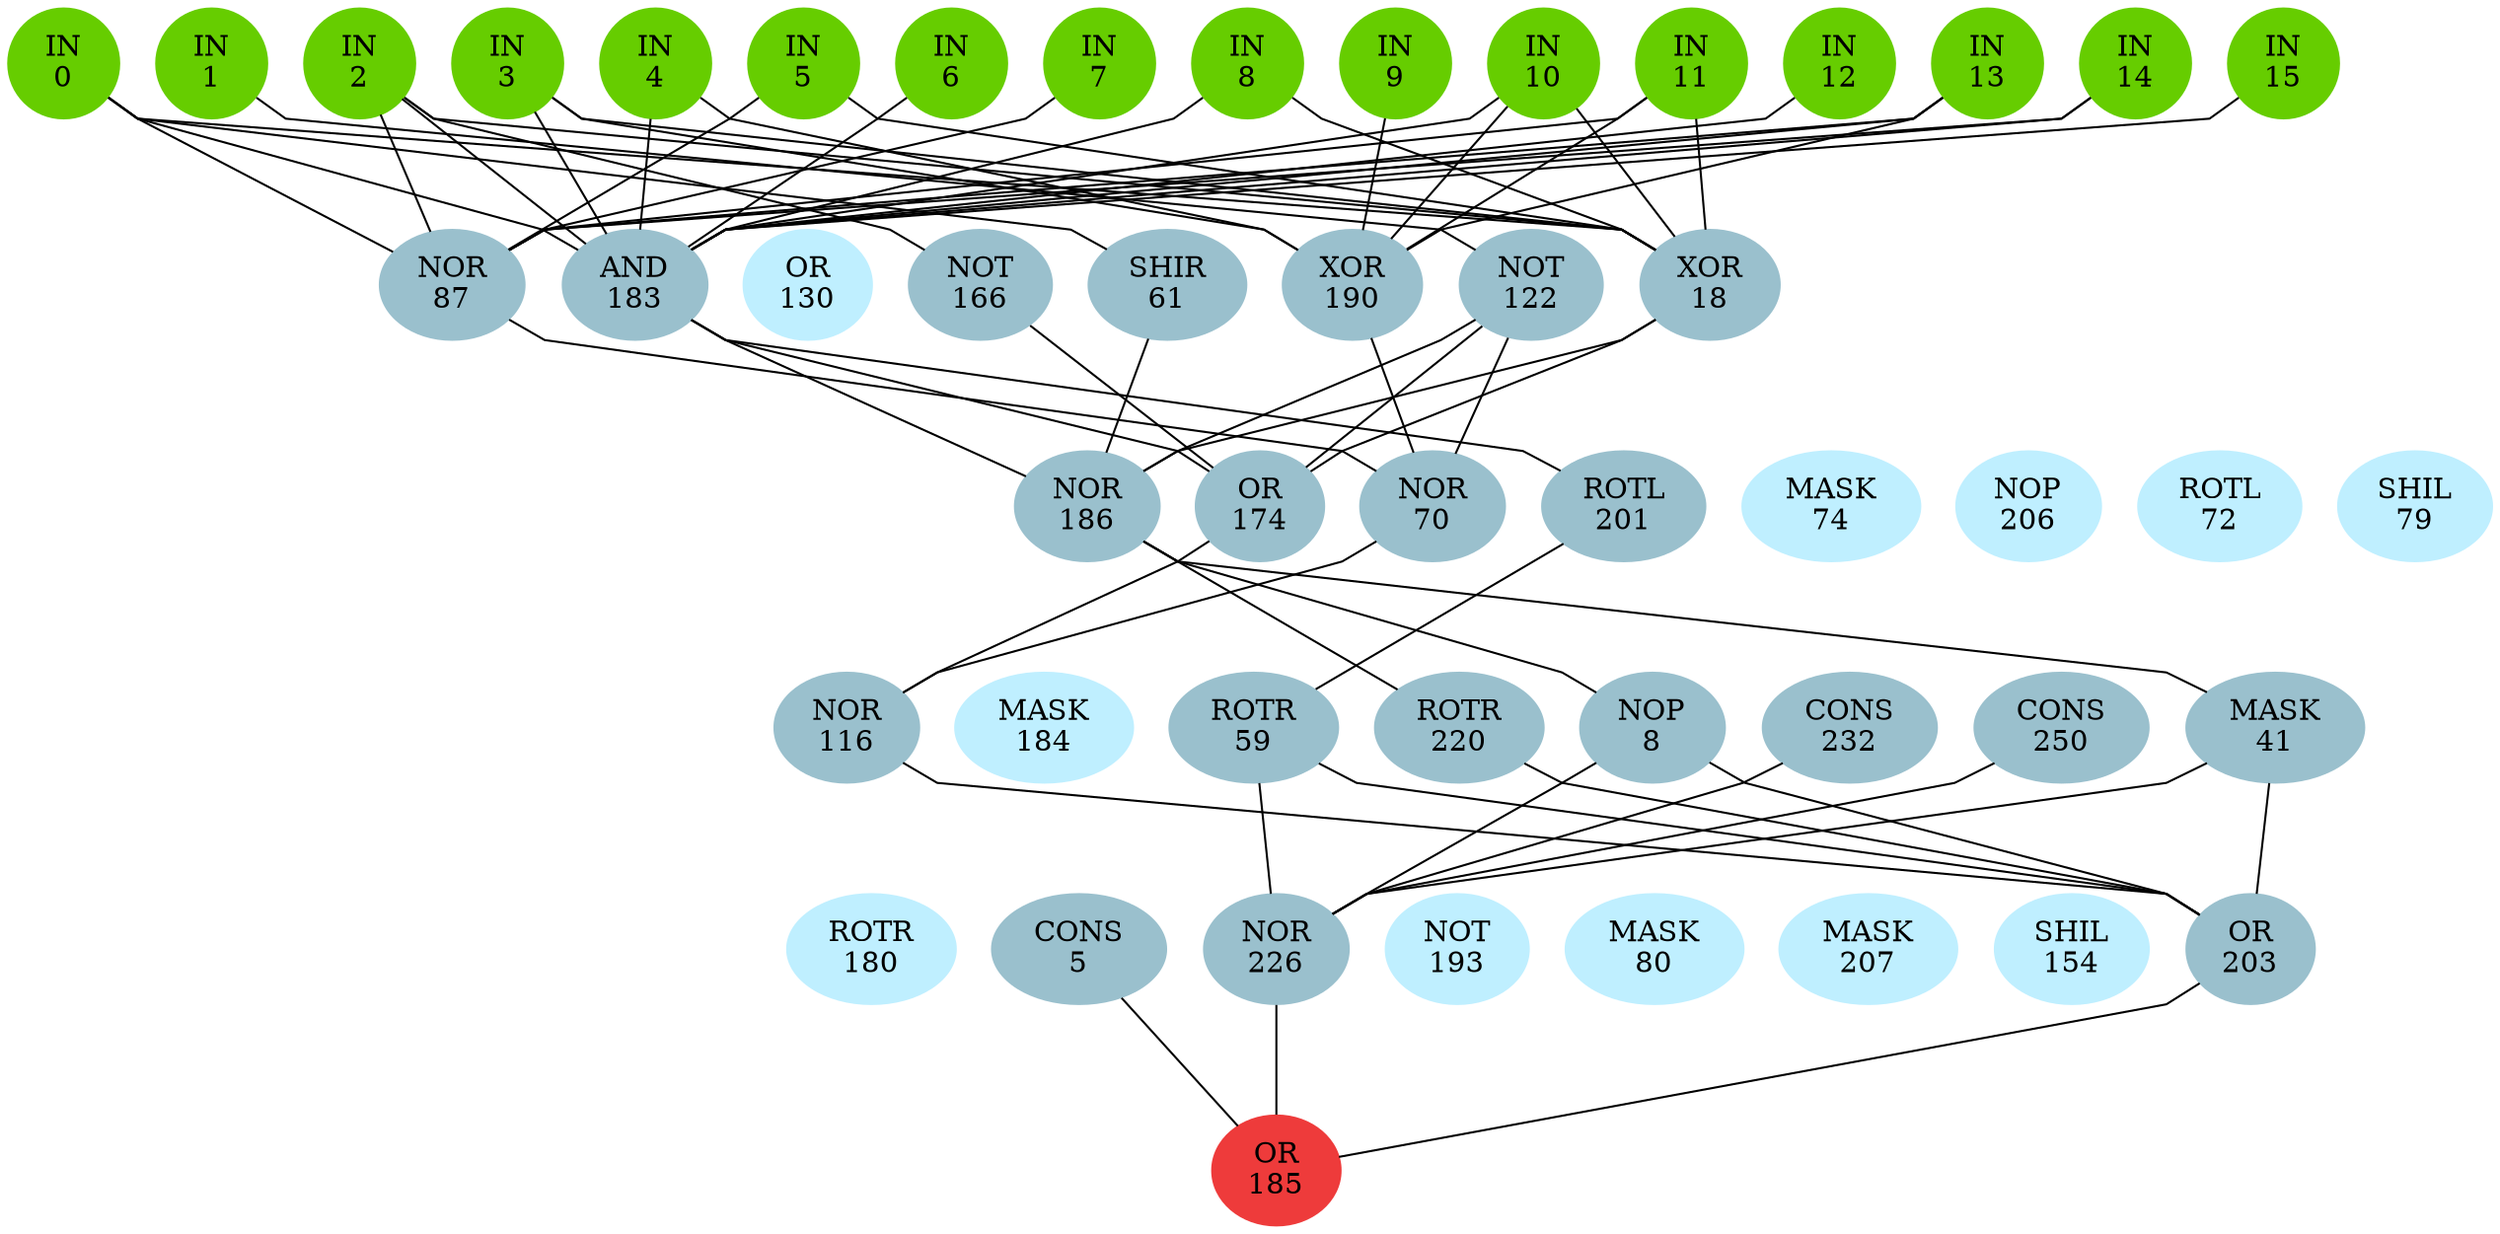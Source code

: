 graph EACircuit {
rankdir=BT;
ranksep=0.75;
ordering=out;
splines=polyline;
node [style=filled, color=lightblue2];

{ rank=same;
node [color=chartreuse3];
"-1_0"[label="IN\n0"];
node [color=chartreuse3];
"-1_1"[label="IN\n1"];
node [color=chartreuse3];
"-1_2"[label="IN\n2"];
node [color=chartreuse3];
"-1_3"[label="IN\n3"];
node [color=chartreuse3];
"-1_4"[label="IN\n4"];
node [color=chartreuse3];
"-1_5"[label="IN\n5"];
node [color=chartreuse3];
"-1_6"[label="IN\n6"];
node [color=chartreuse3];
"-1_7"[label="IN\n7"];
node [color=chartreuse3];
"-1_8"[label="IN\n8"];
node [color=chartreuse3];
"-1_9"[label="IN\n9"];
node [color=chartreuse3];
"-1_10"[label="IN\n10"];
node [color=chartreuse3];
"-1_11"[label="IN\n11"];
node [color=chartreuse3];
"-1_12"[label="IN\n12"];
node [color=chartreuse3];
"-1_13"[label="IN\n13"];
node [color=chartreuse3];
"-1_14"[label="IN\n14"];
node [color=chartreuse3];
"-1_15"[label="IN\n15"];
}
{ rank=same;
node [color=lightblue3];
"0_0"[label="NOR\n87"];
node [color=lightblue3];
"0_1"[label="AND\n183"];
node [color=lightblue1];
"0_2"[label="OR\n130"];
node [color=lightblue3];
"0_3"[label="NOT\n166"];
node [color=lightblue3];
"0_4"[label="SHIR\n61"];
node [color=lightblue3];
"0_5"[label="XOR\n190"];
node [color=lightblue3];
"0_6"[label="NOT\n122"];
node [color=lightblue3];
"0_7"[label="XOR\n18"];
}
{ rank=same;
node [color=lightblue3];
"1_0"[label="NOR\n186"];
node [color=lightblue3];
"1_1"[label="OR\n174"];
node [color=lightblue3];
"1_2"[label="NOR\n70"];
node [color=lightblue3];
"1_3"[label="ROTL\n201"];
node [color=lightblue1];
"1_4"[label="MASK\n74"];
node [color=lightblue1];
"1_5"[label="NOP\n206"];
node [color=lightblue1];
"1_6"[label="ROTL\n72"];
node [color=lightblue1];
"1_7"[label="SHIL\n79"];
}
{ rank=same;
node [color=lightblue3];
"2_0"[label="NOR\n116"];
node [color=lightblue1];
"2_1"[label="MASK\n184"];
node [color=lightblue3];
"2_2"[label="ROTR\n59"];
node [color=lightblue3];
"2_3"[label="ROTR\n220"];
node [color=lightblue3];
"2_4"[label="NOP\n8"];
node [color=lightblue3];
"2_5"[label="CONS\n232"];
node [color=lightblue3];
"2_6"[label="CONS\n250"];
node [color=lightblue3];
"2_7"[label="MASK\n41"];
}
{ rank=same;
node [color=lightblue1];
"3_0"[label="ROTR\n180"];
node [color=lightblue3];
"3_1"[label="CONS\n5"];
node [color=lightblue3];
"3_2"[label="NOR\n226"];
node [color=lightblue1];
"3_3"[label="NOT\n193"];
node [color=lightblue1];
"3_4"[label="MASK\n80"];
node [color=lightblue1];
"3_5"[label="MASK\n207"];
node [color=lightblue1];
"3_6"[label="SHIL\n154"];
node [color=lightblue3];
"3_7"[label="OR\n203"];
}
{ rank=same;
node [color=brown2];
"4_0"[label="OR\n185"];
}
edge[style=invis];
"-1_0" -- "-1_1" -- "-1_2" -- "-1_3" -- "-1_4" -- "-1_5" -- "-1_6" -- "-1_7" -- "-1_8" -- "-1_9" -- "-1_10" -- "-1_11" -- "-1_12" -- "-1_13" -- "-1_14" -- "-1_15";
"0_0" -- "0_1" -- "0_2" -- "0_3" -- "0_4" -- "0_5" -- "0_6" -- "0_7";
"1_0" -- "1_1" -- "1_2" -- "1_3" -- "1_4" -- "1_5" -- "1_6" -- "1_7";
"2_0" -- "2_1" -- "2_2" -- "2_3" -- "2_4" -- "2_5" -- "2_6" -- "2_7";
"3_0" -- "3_1" -- "3_2" -- "3_3" -- "3_4" -- "3_5" -- "3_6" -- "3_7";
"4_0" -- "4_0";
edge[style=solid];
"0_0" -- "-1_0";
"0_0" -- "-1_2";
"0_0" -- "-1_5";
"0_0" -- "-1_7";
"0_0" -- "-1_11";
"0_0" -- "-1_13";
"0_0" -- "-1_14";
"0_1" -- "-1_0";
"0_1" -- "-1_2";
"0_1" -- "-1_3";
"0_1" -- "-1_4";
"0_1" -- "-1_6";
"0_1" -- "-1_8";
"0_1" -- "-1_10";
"0_1" -- "-1_12";
"0_1" -- "-1_13";
"0_1" -- "-1_14";
"0_1" -- "-1_15";
"0_3" -- "-1_2";
"0_4" -- "-1_0";
"0_5" -- "-1_3";
"0_5" -- "-1_4";
"0_5" -- "-1_9";
"0_5" -- "-1_10";
"0_5" -- "-1_11";
"0_5" -- "-1_13";
"0_6" -- "-1_1";
"0_7" -- "-1_0";
"0_7" -- "-1_2";
"0_7" -- "-1_3";
"0_7" -- "-1_5";
"0_7" -- "-1_8";
"0_7" -- "-1_10";
"0_7" -- "-1_11";
"1_0" -- "0_1";
"1_0" -- "0_4";
"1_0" -- "0_6";
"1_0" -- "0_7";
"1_1" -- "0_1";
"1_1" -- "0_3";
"1_1" -- "0_6";
"1_1" -- "0_7";
"1_2" -- "0_0";
"1_2" -- "0_5";
"1_2" -- "0_6";
"1_3" -- "0_1";
"2_0" -- "1_1";
"2_0" -- "1_2";
"2_2" -- "1_3";
"2_3" -- "1_0";
"2_4" -- "1_0";
"2_7" -- "1_0";
"3_2" -- "2_2";
"3_2" -- "2_4";
"3_2" -- "2_5";
"3_2" -- "2_6";
"3_2" -- "2_7";
"3_7" -- "2_0";
"3_7" -- "2_2";
"3_7" -- "2_3";
"3_7" -- "2_4";
"3_7" -- "2_7";
"4_0" -- "3_1";
"4_0" -- "3_2";
"4_0" -- "3_7";
}